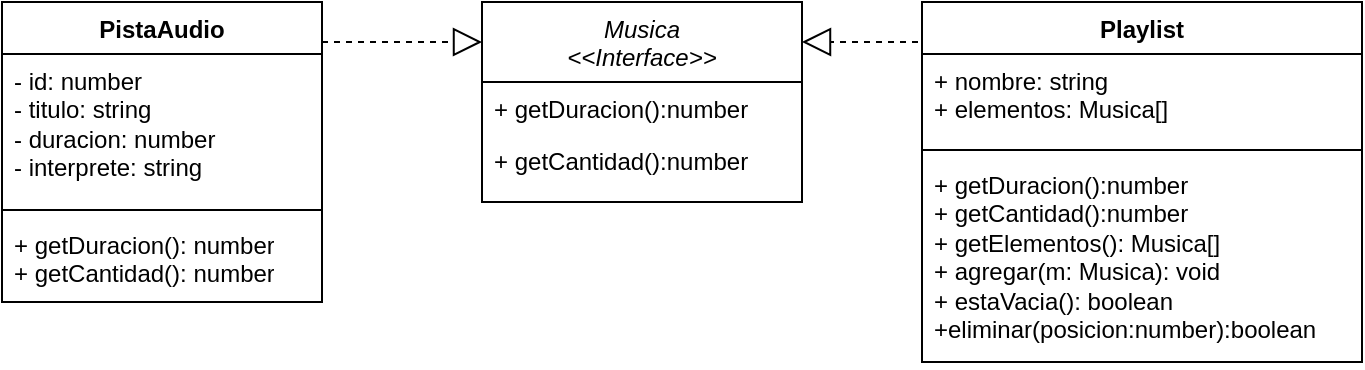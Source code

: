 <mxfile version="21.6.8" type="device">
  <diagram id="C5RBs43oDa-KdzZeNtuy" name="Page-1">
    <mxGraphModel dx="724" dy="374" grid="1" gridSize="10" guides="1" tooltips="1" connect="1" arrows="1" fold="1" page="1" pageScale="1" pageWidth="827" pageHeight="1169" math="0" shadow="0">
      <root>
        <mxCell id="WIyWlLk6GJQsqaUBKTNV-0" />
        <mxCell id="WIyWlLk6GJQsqaUBKTNV-1" parent="WIyWlLk6GJQsqaUBKTNV-0" />
        <mxCell id="zkfFHV4jXpPFQw0GAbJ--0" value="Musica&#xa;&lt;&lt;Interface&gt;&gt;" style="swimlane;fontStyle=2;align=center;verticalAlign=top;childLayout=stackLayout;horizontal=1;startSize=40;horizontalStack=0;resizeParent=1;resizeLast=0;collapsible=1;marginBottom=0;rounded=0;shadow=0;strokeWidth=1;" parent="WIyWlLk6GJQsqaUBKTNV-1" vertex="1">
          <mxGeometry x="260" y="100" width="160" height="100" as="geometry">
            <mxRectangle x="220" y="120" width="160" height="26" as="alternateBounds" />
          </mxGeometry>
        </mxCell>
        <mxCell id="zkfFHV4jXpPFQw0GAbJ--1" value="+ getDuracion():number" style="text;align=left;verticalAlign=top;spacingLeft=4;spacingRight=4;overflow=hidden;rotatable=0;points=[[0,0.5],[1,0.5]];portConstraint=eastwest;" parent="zkfFHV4jXpPFQw0GAbJ--0" vertex="1">
          <mxGeometry y="40" width="160" height="26" as="geometry" />
        </mxCell>
        <mxCell id="zkfFHV4jXpPFQw0GAbJ--3" value="+ getCantidad():number" style="text;align=left;verticalAlign=top;spacingLeft=4;spacingRight=4;overflow=hidden;rotatable=0;points=[[0,0.5],[1,0.5]];portConstraint=eastwest;rounded=0;shadow=0;html=0;" parent="zkfFHV4jXpPFQw0GAbJ--0" vertex="1">
          <mxGeometry y="66" width="160" height="26" as="geometry" />
        </mxCell>
        <mxCell id="KitZwIbwkXp8l_xnEuMa-2" value="" style="endArrow=block;dashed=1;endFill=0;endSize=12;html=1;rounded=0;" parent="WIyWlLk6GJQsqaUBKTNV-1" edge="1">
          <mxGeometry width="160" relative="1" as="geometry">
            <mxPoint x="180" y="120" as="sourcePoint" />
            <mxPoint x="260" y="120" as="targetPoint" />
          </mxGeometry>
        </mxCell>
        <mxCell id="KitZwIbwkXp8l_xnEuMa-9" value="PistaAudio" style="swimlane;fontStyle=1;align=center;verticalAlign=top;childLayout=stackLayout;horizontal=1;startSize=26;horizontalStack=0;resizeParent=1;resizeParentMax=0;resizeLast=0;collapsible=1;marginBottom=0;whiteSpace=wrap;html=1;" parent="WIyWlLk6GJQsqaUBKTNV-1" vertex="1">
          <mxGeometry x="20" y="100" width="160" height="150" as="geometry" />
        </mxCell>
        <mxCell id="KitZwIbwkXp8l_xnEuMa-10" value="- id: number&lt;br&gt;- titulo: string&lt;br&gt;- duracion: number&lt;br&gt;- interprete: string" style="text;strokeColor=none;fillColor=none;align=left;verticalAlign=top;spacingLeft=4;spacingRight=4;overflow=hidden;rotatable=0;points=[[0,0.5],[1,0.5]];portConstraint=eastwest;whiteSpace=wrap;html=1;" parent="KitZwIbwkXp8l_xnEuMa-9" vertex="1">
          <mxGeometry y="26" width="160" height="74" as="geometry" />
        </mxCell>
        <mxCell id="KitZwIbwkXp8l_xnEuMa-11" value="" style="line;strokeWidth=1;fillColor=none;align=left;verticalAlign=middle;spacingTop=-1;spacingLeft=3;spacingRight=3;rotatable=0;labelPosition=right;points=[];portConstraint=eastwest;strokeColor=inherit;" parent="KitZwIbwkXp8l_xnEuMa-9" vertex="1">
          <mxGeometry y="100" width="160" height="8" as="geometry" />
        </mxCell>
        <mxCell id="KitZwIbwkXp8l_xnEuMa-12" value="+ getDuracion(): number&lt;br&gt;+ getCantidad(): number" style="text;strokeColor=none;fillColor=none;align=left;verticalAlign=top;spacingLeft=4;spacingRight=4;overflow=hidden;rotatable=0;points=[[0,0.5],[1,0.5]];portConstraint=eastwest;whiteSpace=wrap;html=1;" parent="KitZwIbwkXp8l_xnEuMa-9" vertex="1">
          <mxGeometry y="108" width="160" height="42" as="geometry" />
        </mxCell>
        <mxCell id="_EUC7-QTgP0m4lCHneBB-0" value="" style="endArrow=block;dashed=1;endFill=0;endSize=12;html=1;rounded=0;" edge="1" parent="WIyWlLk6GJQsqaUBKTNV-1">
          <mxGeometry width="160" relative="1" as="geometry">
            <mxPoint x="520" y="120" as="sourcePoint" />
            <mxPoint x="420" y="120" as="targetPoint" />
          </mxGeometry>
        </mxCell>
        <mxCell id="_EUC7-QTgP0m4lCHneBB-1" value="Playlist" style="swimlane;fontStyle=1;align=center;verticalAlign=top;childLayout=stackLayout;horizontal=1;startSize=26;horizontalStack=0;resizeParent=1;resizeParentMax=0;resizeLast=0;collapsible=1;marginBottom=0;whiteSpace=wrap;html=1;" vertex="1" parent="WIyWlLk6GJQsqaUBKTNV-1">
          <mxGeometry x="480" y="100" width="220" height="180" as="geometry" />
        </mxCell>
        <mxCell id="_EUC7-QTgP0m4lCHneBB-2" value="+ nombre: string&lt;br&gt;+ elementos: Musica[]" style="text;strokeColor=none;fillColor=none;align=left;verticalAlign=top;spacingLeft=4;spacingRight=4;overflow=hidden;rotatable=0;points=[[0,0.5],[1,0.5]];portConstraint=eastwest;whiteSpace=wrap;html=1;" vertex="1" parent="_EUC7-QTgP0m4lCHneBB-1">
          <mxGeometry y="26" width="220" height="44" as="geometry" />
        </mxCell>
        <mxCell id="_EUC7-QTgP0m4lCHneBB-3" value="" style="line;strokeWidth=1;fillColor=none;align=left;verticalAlign=middle;spacingTop=-1;spacingLeft=3;spacingRight=3;rotatable=0;labelPosition=right;points=[];portConstraint=eastwest;strokeColor=inherit;" vertex="1" parent="_EUC7-QTgP0m4lCHneBB-1">
          <mxGeometry y="70" width="220" height="8" as="geometry" />
        </mxCell>
        <mxCell id="_EUC7-QTgP0m4lCHneBB-4" value="+ getDuracion():number&lt;br&gt;+ getCantidad():number&lt;br&gt;+ getElementos(): Musica[]&lt;br&gt;+ agregar(m: Musica): void&lt;br&gt;+ estaVacia(): boolean&lt;br&gt;+eliminar(posicion:number):boolean" style="text;strokeColor=none;fillColor=none;align=left;verticalAlign=top;spacingLeft=4;spacingRight=4;overflow=hidden;rotatable=0;points=[[0,0.5],[1,0.5]];portConstraint=eastwest;whiteSpace=wrap;html=1;" vertex="1" parent="_EUC7-QTgP0m4lCHneBB-1">
          <mxGeometry y="78" width="220" height="102" as="geometry" />
        </mxCell>
      </root>
    </mxGraphModel>
  </diagram>
</mxfile>
